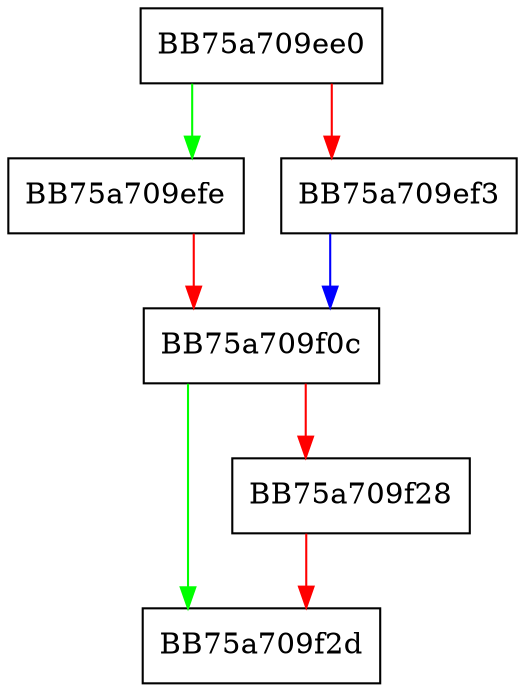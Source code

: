 digraph RefreshExclusions {
  node [shape="box"];
  graph [splines=ortho];
  BB75a709ee0 -> BB75a709efe [color="green"];
  BB75a709ee0 -> BB75a709ef3 [color="red"];
  BB75a709ef3 -> BB75a709f0c [color="blue"];
  BB75a709efe -> BB75a709f0c [color="red"];
  BB75a709f0c -> BB75a709f2d [color="green"];
  BB75a709f0c -> BB75a709f28 [color="red"];
  BB75a709f28 -> BB75a709f2d [color="red"];
}
